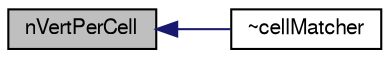 digraph "nVertPerCell"
{
  bgcolor="transparent";
  edge [fontname="FreeSans",fontsize="10",labelfontname="FreeSans",labelfontsize="10"];
  node [fontname="FreeSans",fontsize="10",shape=record];
  rankdir="LR";
  Node1102 [label="nVertPerCell",height=0.2,width=0.4,color="black", fillcolor="grey75", style="filled", fontcolor="black"];
  Node1102 -> Node1103 [dir="back",color="midnightblue",fontsize="10",style="solid",fontname="FreeSans"];
  Node1103 [label="~cellMatcher",height=0.2,width=0.4,color="black",URL="$a27166.html#a8044cd6c0bf054837c0d93645974858b",tooltip="Destructor. "];
}

